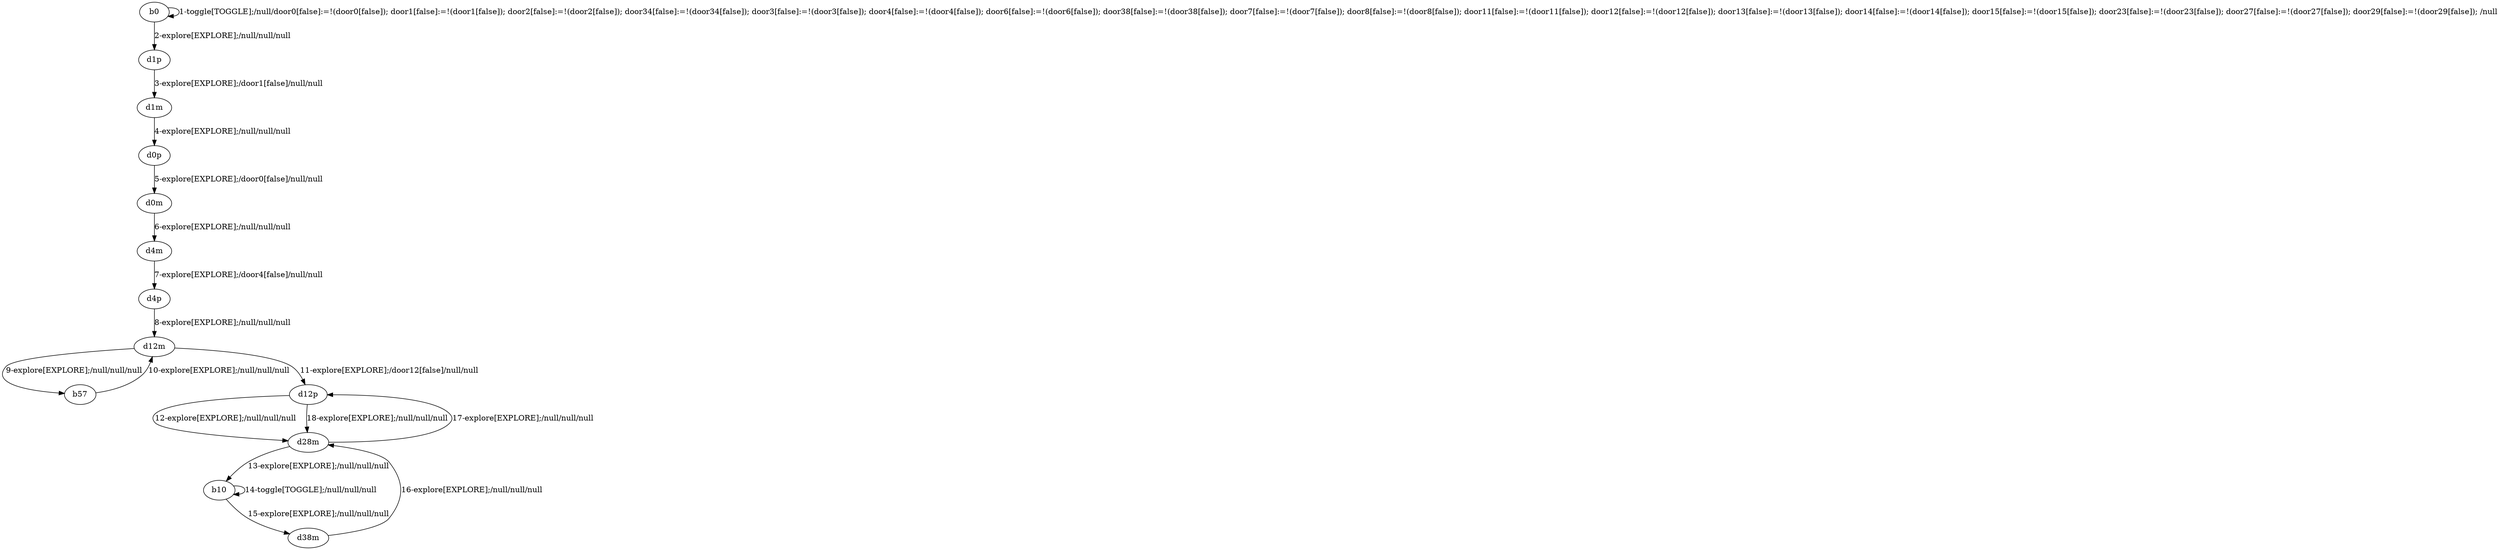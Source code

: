 # Total number of goals covered by this test: 1
# b10 --> d38m

digraph g {
"b0" -> "b0" [label = "1-toggle[TOGGLE];/null/door0[false]:=!(door0[false]); door1[false]:=!(door1[false]); door2[false]:=!(door2[false]); door34[false]:=!(door34[false]); door3[false]:=!(door3[false]); door4[false]:=!(door4[false]); door6[false]:=!(door6[false]); door38[false]:=!(door38[false]); door7[false]:=!(door7[false]); door8[false]:=!(door8[false]); door11[false]:=!(door11[false]); door12[false]:=!(door12[false]); door13[false]:=!(door13[false]); door14[false]:=!(door14[false]); door15[false]:=!(door15[false]); door23[false]:=!(door23[false]); door27[false]:=!(door27[false]); door29[false]:=!(door29[false]); /null"];
"b0" -> "d1p" [label = "2-explore[EXPLORE];/null/null/null"];
"d1p" -> "d1m" [label = "3-explore[EXPLORE];/door1[false]/null/null"];
"d1m" -> "d0p" [label = "4-explore[EXPLORE];/null/null/null"];
"d0p" -> "d0m" [label = "5-explore[EXPLORE];/door0[false]/null/null"];
"d0m" -> "d4m" [label = "6-explore[EXPLORE];/null/null/null"];
"d4m" -> "d4p" [label = "7-explore[EXPLORE];/door4[false]/null/null"];
"d4p" -> "d12m" [label = "8-explore[EXPLORE];/null/null/null"];
"d12m" -> "b57" [label = "9-explore[EXPLORE];/null/null/null"];
"b57" -> "d12m" [label = "10-explore[EXPLORE];/null/null/null"];
"d12m" -> "d12p" [label = "11-explore[EXPLORE];/door12[false]/null/null"];
"d12p" -> "d28m" [label = "12-explore[EXPLORE];/null/null/null"];
"d28m" -> "b10" [label = "13-explore[EXPLORE];/null/null/null"];
"b10" -> "b10" [label = "14-toggle[TOGGLE];/null/null/null"];
"b10" -> "d38m" [label = "15-explore[EXPLORE];/null/null/null"];
"d38m" -> "d28m" [label = "16-explore[EXPLORE];/null/null/null"];
"d28m" -> "d12p" [label = "17-explore[EXPLORE];/null/null/null"];
"d12p" -> "d28m" [label = "18-explore[EXPLORE];/null/null/null"];
}